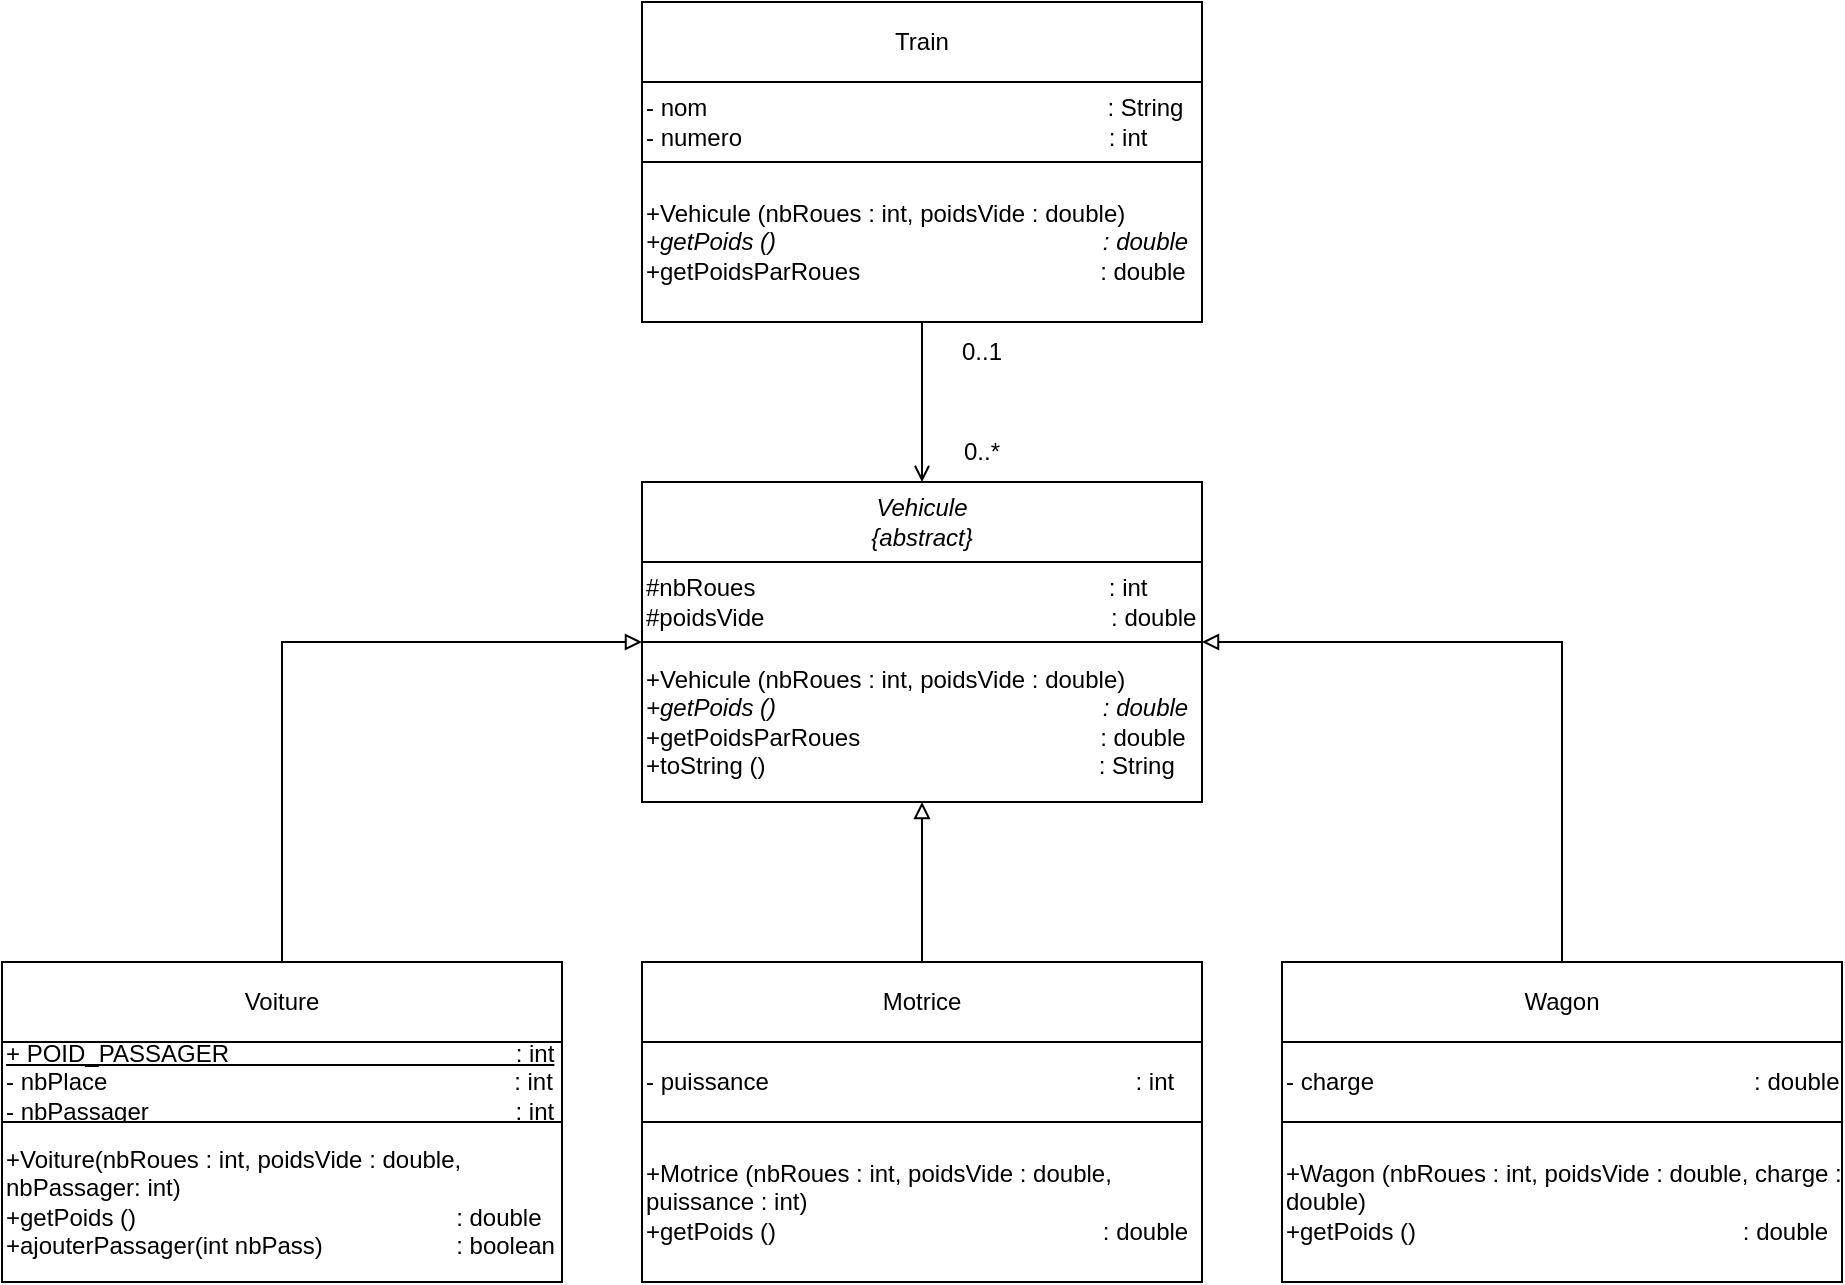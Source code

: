 <mxfile>
    <diagram name="Page-1" id="CPD24etGX6ssP-ubY1YW">
        <mxGraphModel dx="1251" dy="1880" grid="1" gridSize="10" guides="1" tooltips="1" connect="1" arrows="1" fold="1" page="1" pageScale="1" pageWidth="827" pageHeight="1169" math="0" shadow="0">
            <root>
                <mxCell id="0"/>
                <mxCell id="1" parent="0"/>
                <mxCell id="2" value="&lt;i style=&quot;&quot;&gt;Vehicule&lt;br&gt;{abstract}&lt;br&gt;&lt;/i&gt;" style="rounded=0;whiteSpace=wrap;html=1;" parent="1" vertex="1">
                    <mxGeometry x="680" y="50" width="280" height="40" as="geometry"/>
                </mxCell>
                <mxCell id="3" value="#nbRoues&amp;nbsp; &amp;nbsp; &amp;nbsp; &amp;nbsp; &amp;nbsp; &amp;nbsp; &amp;nbsp; &amp;nbsp; &amp;nbsp; &amp;nbsp; &amp;nbsp; &amp;nbsp; &amp;nbsp; &amp;nbsp; &amp;nbsp; &amp;nbsp; &amp;nbsp; &amp;nbsp; &amp;nbsp; &amp;nbsp; &amp;nbsp; &amp;nbsp; &amp;nbsp; &amp;nbsp; &amp;nbsp; &amp;nbsp; &amp;nbsp;: int&lt;br&gt;#poidsVide&amp;nbsp; &amp;nbsp; &amp;nbsp; &amp;nbsp; &amp;nbsp; &amp;nbsp; &amp;nbsp; &amp;nbsp; &amp;nbsp; &amp;nbsp; &amp;nbsp; &amp;nbsp; &amp;nbsp; &amp;nbsp; &amp;nbsp; &amp;nbsp; &amp;nbsp; &amp;nbsp; &amp;nbsp; &amp;nbsp; &amp;nbsp; &amp;nbsp; &amp;nbsp; &amp;nbsp; &amp;nbsp; &amp;nbsp; : double" style="rounded=0;whiteSpace=wrap;html=1;align=left;" parent="1" vertex="1">
                    <mxGeometry x="680" y="90" width="280" height="40" as="geometry"/>
                </mxCell>
                <mxCell id="4" value="+Vehicule (nbRoues : int, poidsVide : double)&lt;br&gt;&lt;i&gt;+getPoids ()&amp;nbsp; &amp;nbsp; &amp;nbsp; &amp;nbsp; &amp;nbsp; &amp;nbsp; &amp;nbsp; &amp;nbsp; &amp;nbsp; &amp;nbsp; &amp;nbsp; &amp;nbsp; &amp;nbsp; &amp;nbsp; &amp;nbsp; &amp;nbsp; &amp;nbsp; &amp;nbsp; &amp;nbsp; &amp;nbsp; &amp;nbsp; &amp;nbsp; &amp;nbsp; &amp;nbsp; &amp;nbsp;: double&lt;br&gt;&lt;/i&gt;+getPoidsParRoues&amp;nbsp; &amp;nbsp; &amp;nbsp; &amp;nbsp; &amp;nbsp; &amp;nbsp; &amp;nbsp; &amp;nbsp; &amp;nbsp; &amp;nbsp; &amp;nbsp; &amp;nbsp; &amp;nbsp; &amp;nbsp; &amp;nbsp; &amp;nbsp; &amp;nbsp; &amp;nbsp; : double&lt;br&gt;+toString ()&amp;nbsp; &amp;nbsp; &amp;nbsp; &amp;nbsp; &amp;nbsp; &amp;nbsp; &amp;nbsp; &amp;nbsp; &amp;nbsp; &amp;nbsp; &amp;nbsp; &amp;nbsp; &amp;nbsp; &amp;nbsp; &amp;nbsp; &amp;nbsp; &amp;nbsp; &amp;nbsp; &amp;nbsp; &amp;nbsp; &amp;nbsp; &amp;nbsp; &amp;nbsp; &amp;nbsp; &amp;nbsp; : String" style="rounded=0;whiteSpace=wrap;html=1;align=left;" parent="1" vertex="1">
                    <mxGeometry x="680" y="130" width="280" height="80" as="geometry"/>
                </mxCell>
                <mxCell id="5" value="Motrice" style="rounded=0;whiteSpace=wrap;html=1;" parent="1" vertex="1">
                    <mxGeometry x="680" y="290" width="280" height="40" as="geometry"/>
                </mxCell>
                <mxCell id="6" value="- puissance&amp;nbsp; &amp;nbsp; &amp;nbsp; &amp;nbsp; &amp;nbsp; &amp;nbsp; &amp;nbsp; &amp;nbsp; &amp;nbsp; &amp;nbsp; &amp;nbsp; &amp;nbsp; &amp;nbsp; &amp;nbsp; &amp;nbsp; &amp;nbsp; &amp;nbsp; &amp;nbsp; &amp;nbsp; &amp;nbsp; &amp;nbsp; &amp;nbsp; &amp;nbsp; &amp;nbsp; &amp;nbsp; &amp;nbsp; &amp;nbsp; &amp;nbsp;: int" style="rounded=0;whiteSpace=wrap;html=1;align=left;" parent="1" vertex="1">
                    <mxGeometry x="680" y="330" width="280" height="40" as="geometry"/>
                </mxCell>
                <mxCell id="7" value="+Motrice (nbRoues : int, poidsVide : double, puissance : int)&lt;br&gt;+getPoids ()&amp;nbsp; &amp;nbsp; &amp;nbsp; &amp;nbsp; &amp;nbsp; &amp;nbsp; &amp;nbsp; &amp;nbsp; &amp;nbsp; &amp;nbsp; &amp;nbsp; &amp;nbsp; &amp;nbsp; &amp;nbsp; &amp;nbsp; &amp;nbsp; &amp;nbsp; &amp;nbsp; &amp;nbsp; &amp;nbsp; &amp;nbsp; &amp;nbsp; &amp;nbsp; &amp;nbsp; &amp;nbsp;: double" style="rounded=0;whiteSpace=wrap;html=1;align=left;" parent="1" vertex="1">
                    <mxGeometry x="680" y="370" width="280" height="80" as="geometry"/>
                </mxCell>
                <mxCell id="8" value="" style="endArrow=block;html=1;entryX=0.5;entryY=1;entryDx=0;entryDy=0;exitX=0.5;exitY=0;exitDx=0;exitDy=0;endFill=0;" parent="1" source="5" target="4" edge="1">
                    <mxGeometry width="50" height="50" relative="1" as="geometry">
                        <mxPoint x="870" y="400" as="sourcePoint"/>
                        <mxPoint x="920" y="350" as="targetPoint"/>
                    </mxGeometry>
                </mxCell>
                <mxCell id="12" style="edgeStyle=orthogonalEdgeStyle;html=1;exitX=0.5;exitY=0;exitDx=0;exitDy=0;entryX=0;entryY=0;entryDx=0;entryDy=0;endArrow=block;endFill=0;rounded=0;" parent="1" source="9" target="4" edge="1">
                    <mxGeometry relative="1" as="geometry">
                        <Array as="points">
                            <mxPoint x="500" y="130"/>
                        </Array>
                    </mxGeometry>
                </mxCell>
                <mxCell id="9" value="Voiture" style="rounded=0;whiteSpace=wrap;html=1;" parent="1" vertex="1">
                    <mxGeometry x="360" y="290" width="280" height="40" as="geometry"/>
                </mxCell>
                <mxCell id="10" value="&lt;u&gt;+ POID_PASSAGER&amp;nbsp; &amp;nbsp; &amp;nbsp; &amp;nbsp; &amp;nbsp; &amp;nbsp; &amp;nbsp; &amp;nbsp; &amp;nbsp; &amp;nbsp; &amp;nbsp; &amp;nbsp; &amp;nbsp; &amp;nbsp; &amp;nbsp; &amp;nbsp; &amp;nbsp; &amp;nbsp; &amp;nbsp; &amp;nbsp; &amp;nbsp; &amp;nbsp;: int&lt;/u&gt;&lt;br&gt;- nbPlace&amp;nbsp; &amp;nbsp; &amp;nbsp; &amp;nbsp; &amp;nbsp; &amp;nbsp; &amp;nbsp; &amp;nbsp; &amp;nbsp; &amp;nbsp; &amp;nbsp; &amp;nbsp; &amp;nbsp; &amp;nbsp; &amp;nbsp; &amp;nbsp; &amp;nbsp; &amp;nbsp; &amp;nbsp; &amp;nbsp; &amp;nbsp; &amp;nbsp; &amp;nbsp; &amp;nbsp; &amp;nbsp; &amp;nbsp; &amp;nbsp; &amp;nbsp; &amp;nbsp; &amp;nbsp; &amp;nbsp;: int&lt;br&gt;- nbPassager&amp;nbsp; &amp;nbsp; &amp;nbsp; &amp;nbsp; &amp;nbsp; &amp;nbsp; &amp;nbsp; &amp;nbsp; &amp;nbsp; &amp;nbsp; &amp;nbsp; &amp;nbsp; &amp;nbsp; &amp;nbsp; &amp;nbsp; &amp;nbsp; &amp;nbsp; &amp;nbsp; &amp;nbsp; &amp;nbsp; &amp;nbsp; &amp;nbsp; &amp;nbsp; &amp;nbsp; &amp;nbsp; &amp;nbsp; &amp;nbsp; &amp;nbsp;: int" style="rounded=0;whiteSpace=wrap;html=1;align=left;" parent="1" vertex="1">
                    <mxGeometry x="360" y="330" width="280" height="40" as="geometry"/>
                </mxCell>
                <mxCell id="11" value="+Voiture(nbRoues : int, poidsVide : double, nbPassager: int)&lt;br&gt;+getPoids ()&amp;nbsp; &amp;nbsp; &amp;nbsp; &amp;nbsp; &amp;nbsp; &amp;nbsp; &amp;nbsp; &amp;nbsp; &amp;nbsp; &amp;nbsp; &amp;nbsp; &amp;nbsp; &amp;nbsp; &amp;nbsp; &amp;nbsp; &amp;nbsp; &amp;nbsp; &amp;nbsp; &amp;nbsp; &amp;nbsp; &amp;nbsp; &amp;nbsp; &amp;nbsp; &amp;nbsp; : double&lt;br&gt;+ajouterPassager(int nbPass)&amp;nbsp; &amp;nbsp; &amp;nbsp; &amp;nbsp; &amp;nbsp; &amp;nbsp; &amp;nbsp; &amp;nbsp; &amp;nbsp; &amp;nbsp; : boolean" style="rounded=0;whiteSpace=wrap;html=1;align=left;" parent="1" vertex="1">
                    <mxGeometry x="360" y="370" width="280" height="80" as="geometry"/>
                </mxCell>
                <mxCell id="13" value="Train" style="rounded=0;whiteSpace=wrap;html=1;" parent="1" vertex="1">
                    <mxGeometry x="680" y="-190" width="280" height="40" as="geometry"/>
                </mxCell>
                <mxCell id="14" value="- nom&amp;nbsp; &amp;nbsp; &amp;nbsp; &amp;nbsp; &amp;nbsp; &amp;nbsp; &amp;nbsp; &amp;nbsp; &amp;nbsp; &amp;nbsp; &amp;nbsp; &amp;nbsp; &amp;nbsp; &amp;nbsp; &amp;nbsp; &amp;nbsp; &amp;nbsp; &amp;nbsp; &amp;nbsp; &amp;nbsp; &amp;nbsp; &amp;nbsp; &amp;nbsp; &amp;nbsp; &amp;nbsp; &amp;nbsp; &amp;nbsp; &amp;nbsp; &amp;nbsp; &amp;nbsp; : String&lt;br&gt;- numero&amp;nbsp; &amp;nbsp; &amp;nbsp; &amp;nbsp; &amp;nbsp; &amp;nbsp; &amp;nbsp; &amp;nbsp; &amp;nbsp; &amp;nbsp; &amp;nbsp; &amp;nbsp; &amp;nbsp; &amp;nbsp; &amp;nbsp; &amp;nbsp; &amp;nbsp; &amp;nbsp; &amp;nbsp; &amp;nbsp; &amp;nbsp; &amp;nbsp; &amp;nbsp; &amp;nbsp; &amp;nbsp; &amp;nbsp; &amp;nbsp; &amp;nbsp;: int" style="rounded=0;whiteSpace=wrap;html=1;align=left;" parent="1" vertex="1">
                    <mxGeometry x="680" y="-150" width="280" height="40" as="geometry"/>
                </mxCell>
                <mxCell id="16" style="edgeStyle=orthogonalEdgeStyle;rounded=0;html=1;exitX=0.5;exitY=1;exitDx=0;exitDy=0;entryX=0.5;entryY=0;entryDx=0;entryDy=0;endArrow=open;endFill=0;" parent="1" source="15" target="2" edge="1">
                    <mxGeometry relative="1" as="geometry"/>
                </mxCell>
                <mxCell id="15" value="+Vehicule (nbRoues : int, poidsVide : double)&lt;br&gt;&lt;i&gt;+getPoids ()&amp;nbsp; &amp;nbsp; &amp;nbsp; &amp;nbsp; &amp;nbsp; &amp;nbsp; &amp;nbsp; &amp;nbsp; &amp;nbsp; &amp;nbsp; &amp;nbsp; &amp;nbsp; &amp;nbsp; &amp;nbsp; &amp;nbsp; &amp;nbsp; &amp;nbsp; &amp;nbsp; &amp;nbsp; &amp;nbsp; &amp;nbsp; &amp;nbsp; &amp;nbsp; &amp;nbsp; &amp;nbsp;: double&lt;br&gt;&lt;/i&gt;+getPoidsParRoues&amp;nbsp; &amp;nbsp; &amp;nbsp; &amp;nbsp; &amp;nbsp; &amp;nbsp; &amp;nbsp; &amp;nbsp; &amp;nbsp; &amp;nbsp; &amp;nbsp; &amp;nbsp; &amp;nbsp; &amp;nbsp; &amp;nbsp; &amp;nbsp; &amp;nbsp; &amp;nbsp; : double" style="rounded=0;whiteSpace=wrap;html=1;align=left;" parent="1" vertex="1">
                    <mxGeometry x="680" y="-110" width="280" height="80" as="geometry"/>
                </mxCell>
                <mxCell id="17" value="0..1" style="text;html=1;strokeColor=none;fillColor=none;align=center;verticalAlign=middle;whiteSpace=wrap;rounded=0;" parent="1" vertex="1">
                    <mxGeometry x="820" y="-30" width="60" height="30" as="geometry"/>
                </mxCell>
                <mxCell id="18" value="0..*" style="text;html=1;strokeColor=none;fillColor=none;align=center;verticalAlign=middle;whiteSpace=wrap;rounded=0;" parent="1" vertex="1">
                    <mxGeometry x="820" y="20" width="60" height="30" as="geometry"/>
                </mxCell>
                <mxCell id="22" style="edgeStyle=orthogonalEdgeStyle;rounded=0;html=1;exitX=0.5;exitY=0;exitDx=0;exitDy=0;entryX=1;entryY=0;entryDx=0;entryDy=0;endArrow=block;endFill=0;" parent="1" source="19" target="4" edge="1">
                    <mxGeometry relative="1" as="geometry">
                        <Array as="points">
                            <mxPoint x="1140" y="130"/>
                        </Array>
                    </mxGeometry>
                </mxCell>
                <mxCell id="19" value="Wagon" style="rounded=0;whiteSpace=wrap;html=1;" parent="1" vertex="1">
                    <mxGeometry x="1000" y="290" width="280" height="40" as="geometry"/>
                </mxCell>
                <mxCell id="20" value="- charge&amp;nbsp; &amp;nbsp; &amp;nbsp; &amp;nbsp; &amp;nbsp; &amp;nbsp; &amp;nbsp; &amp;nbsp; &amp;nbsp; &amp;nbsp; &amp;nbsp; &amp;nbsp; &amp;nbsp; &amp;nbsp; &amp;nbsp; &amp;nbsp; &amp;nbsp; &amp;nbsp; &amp;nbsp; &amp;nbsp; &amp;nbsp; &amp;nbsp; &amp;nbsp; &amp;nbsp; &amp;nbsp; &amp;nbsp; &amp;nbsp; &amp;nbsp; &amp;nbsp;: double" style="rounded=0;whiteSpace=wrap;html=1;align=left;" parent="1" vertex="1">
                    <mxGeometry x="1000" y="330" width="280" height="40" as="geometry"/>
                </mxCell>
                <mxCell id="21" value="+Wagon (nbRoues : int, poidsVide : double, charge : double)&lt;br&gt;+getPoids ()&amp;nbsp; &amp;nbsp; &amp;nbsp; &amp;nbsp; &amp;nbsp; &amp;nbsp; &amp;nbsp; &amp;nbsp; &amp;nbsp; &amp;nbsp; &amp;nbsp; &amp;nbsp; &amp;nbsp; &amp;nbsp; &amp;nbsp; &amp;nbsp; &amp;nbsp; &amp;nbsp; &amp;nbsp; &amp;nbsp; &amp;nbsp; &amp;nbsp; &amp;nbsp; &amp;nbsp; &amp;nbsp;: double" style="rounded=0;whiteSpace=wrap;html=1;align=left;" parent="1" vertex="1">
                    <mxGeometry x="1000" y="370" width="280" height="80" as="geometry"/>
                </mxCell>
            </root>
        </mxGraphModel>
    </diagram>
</mxfile>